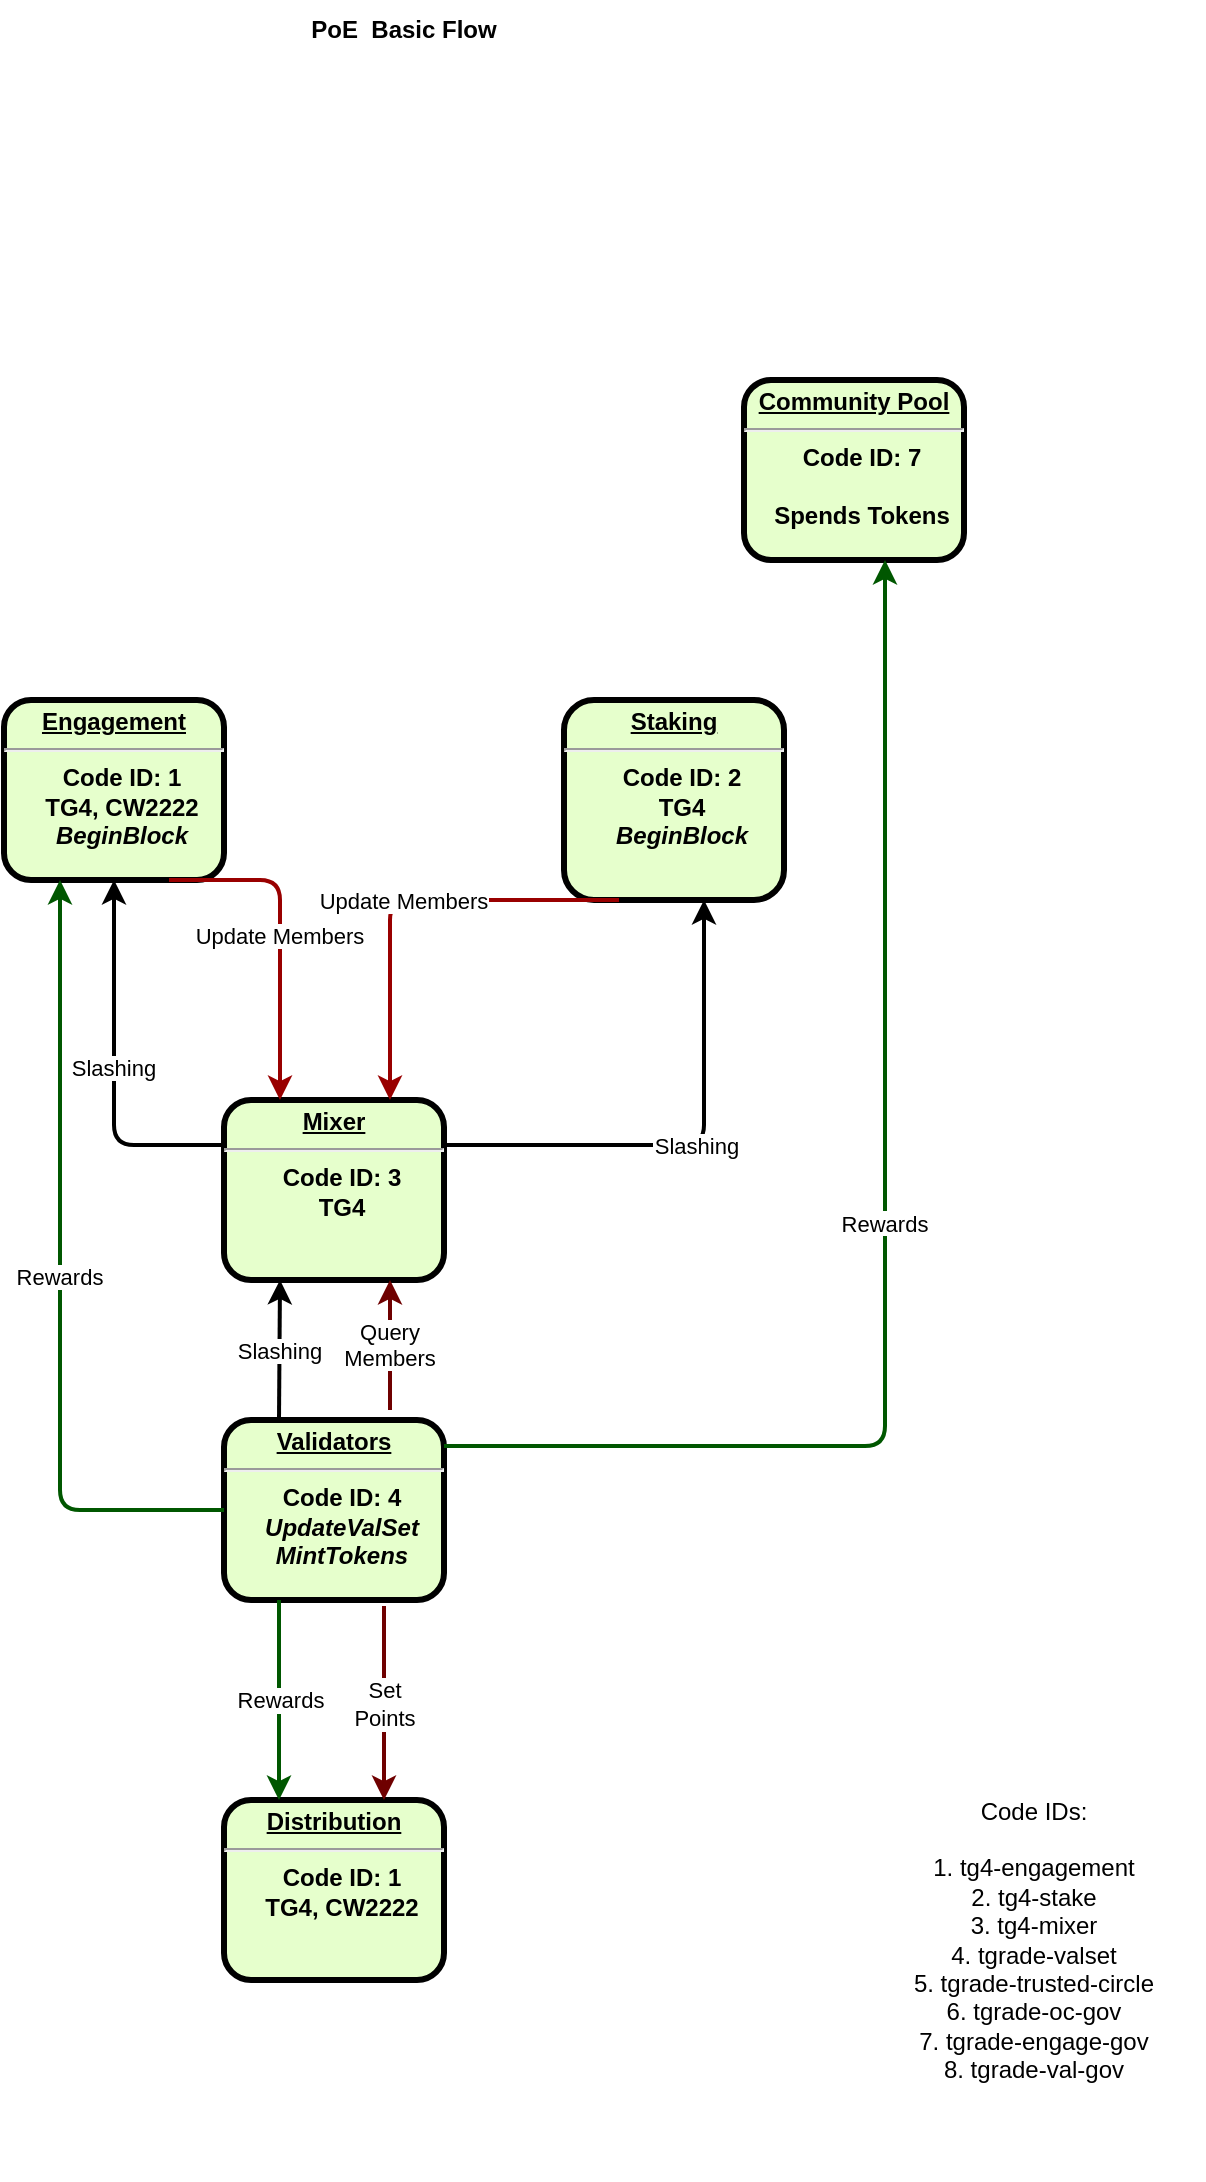 <mxfile version="15.6.0"><diagram name="Page-1" id="c7558073-3199-34d8-9f00-42111426c3f3"><mxGraphModel dx="830" dy="620" grid="1" gridSize="10" guides="1" tooltips="1" connect="1" arrows="1" fold="1" page="1" pageScale="1" pageWidth="826" pageHeight="1169" background="none" math="0" shadow="0"><root><mxCell id="0"/><mxCell id="1" parent="0"/><mxCell id="waD-YobBt6b_NTxNxGBE-97" value="&lt;p style=&quot;margin: 0px ; margin-top: 4px ; text-align: center ; text-decoration: underline&quot;&gt;&lt;strong&gt;Engagement&lt;/strong&gt;&lt;/p&gt;&lt;hr&gt;&lt;p style=&quot;margin: 0px ; margin-left: 8px&quot;&gt;Code ID: 1&lt;/p&gt;&lt;p style=&quot;margin: 0px ; margin-left: 8px&quot;&gt;TG4, CW2222&lt;/p&gt;&lt;p style=&quot;margin: 0px ; margin-left: 8px&quot;&gt;&lt;i&gt;BeginBlock&lt;/i&gt;&lt;/p&gt;" style="verticalAlign=middle;align=center;overflow=fill;fontSize=12;fontFamily=Helvetica;html=1;rounded=1;fontStyle=1;strokeWidth=3;fillColor=#E6FFCC" parent="1" vertex="1"><mxGeometry x="200.0" y="390" width="110" height="90" as="geometry"/></mxCell><mxCell id="waD-YobBt6b_NTxNxGBE-98" value="&lt;p style=&quot;margin: 0px ; margin-top: 4px ; text-align: center ; text-decoration: underline&quot;&gt;&lt;strong&gt;Staking&lt;/strong&gt;&lt;/p&gt;&lt;hr&gt;&lt;p style=&quot;margin: 0px ; margin-left: 8px&quot;&gt;Code ID: 2&lt;/p&gt;&lt;p style=&quot;margin: 0px ; margin-left: 8px&quot;&gt;TG4&lt;/p&gt;&lt;p style=&quot;margin: 0px ; margin-left: 8px&quot;&gt;&lt;i&gt;BeginBlock&lt;/i&gt;&lt;/p&gt;" style="verticalAlign=middle;align=center;overflow=fill;fontSize=12;fontFamily=Helvetica;html=1;rounded=1;fontStyle=1;strokeWidth=3;fillColor=#E6FFCC" parent="1" vertex="1"><mxGeometry x="480" y="390" width="110" height="100" as="geometry"/></mxCell><mxCell id="waD-YobBt6b_NTxNxGBE-99" value="&lt;p style=&quot;margin: 0px ; margin-top: 4px ; text-align: center ; text-decoration: underline&quot;&gt;&lt;strong&gt;Mixer&lt;/strong&gt;&lt;/p&gt;&lt;hr&gt;&lt;p style=&quot;margin: 0px ; margin-left: 8px&quot;&gt;Code ID: 3&lt;/p&gt;&lt;p style=&quot;margin: 0px ; margin-left: 8px&quot;&gt;TG4&lt;/p&gt;" style="verticalAlign=middle;align=center;overflow=fill;fontSize=12;fontFamily=Helvetica;html=1;rounded=1;fontStyle=1;strokeWidth=3;fillColor=#E6FFCC" parent="1" vertex="1"><mxGeometry x="310.0" y="590" width="110" height="90" as="geometry"/></mxCell><mxCell id="waD-YobBt6b_NTxNxGBE-104" value="Update Members" style="edgeStyle=elbowEdgeStyle;elbow=horizontal;strokeColor=#990000;strokeWidth=2;exitX=0.75;exitY=1;exitDx=0;exitDy=0;entryX=0.25;entryY=0;entryDx=0;entryDy=0;" parent="1" source="waD-YobBt6b_NTxNxGBE-97" target="waD-YobBt6b_NTxNxGBE-99" edge="1"><mxGeometry width="100" height="100" relative="1" as="geometry"><mxPoint x="318" y="300" as="sourcePoint"/><mxPoint x="427.5" y="380" as="targetPoint"/><Array as="points"><mxPoint x="338" y="530"/></Array></mxGeometry></mxCell><mxCell id="waD-YobBt6b_NTxNxGBE-105" value="Slashing" style="edgeStyle=elbowEdgeStyle;elbow=horizontal;strokeColor=default;strokeWidth=2;exitX=0;exitY=0.25;exitDx=0;exitDy=0;entryX=0.5;entryY=1;entryDx=0;entryDy=0;" parent="1" source="waD-YobBt6b_NTxNxGBE-99" target="waD-YobBt6b_NTxNxGBE-97" edge="1"><mxGeometry width="100" height="100" relative="1" as="geometry"><mxPoint x="314" y="620" as="sourcePoint"/><mxPoint x="224" y="482" as="targetPoint"/><Array as="points"><mxPoint x="255" y="550"/></Array></mxGeometry></mxCell><mxCell id="waD-YobBt6b_NTxNxGBE-106" value="Update Members" style="edgeStyle=elbowEdgeStyle;elbow=horizontal;strokeColor=#990000;strokeWidth=2;exitX=0.25;exitY=1;exitDx=0;exitDy=0;entryX=0.75;entryY=0;entryDx=0;entryDy=0;" parent="1" source="waD-YobBt6b_NTxNxGBE-98" target="waD-YobBt6b_NTxNxGBE-99" edge="1"><mxGeometry width="100" height="100" relative="1" as="geometry"><mxPoint x="292.5" y="490" as="sourcePoint"/><mxPoint x="347.5" y="600" as="targetPoint"/><Array as="points"><mxPoint x="393" y="510"/></Array></mxGeometry></mxCell><mxCell id="waD-YobBt6b_NTxNxGBE-107" value="Slashing" style="edgeStyle=elbowEdgeStyle;elbow=horizontal;strokeColor=default;strokeWidth=2;exitX=1;exitY=0.25;exitDx=0;exitDy=0;" parent="1" source="waD-YobBt6b_NTxNxGBE-99" target="waD-YobBt6b_NTxNxGBE-98" edge="1"><mxGeometry width="100" height="100" relative="1" as="geometry"><mxPoint x="320" y="622.5" as="sourcePoint"/><mxPoint x="234" y="492" as="targetPoint"/><Array as="points"><mxPoint x="550" y="550"/></Array></mxGeometry></mxCell><mxCell id="waD-YobBt6b_NTxNxGBE-108" value="&lt;p style=&quot;margin: 0px ; margin-top: 4px ; text-align: center ; text-decoration: underline&quot;&gt;&lt;strong&gt;Validators&lt;/strong&gt;&lt;/p&gt;&lt;hr&gt;&lt;p style=&quot;margin: 0px ; margin-left: 8px&quot;&gt;Code ID: 4&lt;/p&gt;&lt;p style=&quot;margin: 0px ; margin-left: 8px&quot;&gt;&lt;i&gt;UpdateValSet&lt;/i&gt;&lt;/p&gt;&lt;p style=&quot;margin: 0px ; margin-left: 8px&quot;&gt;&lt;i&gt;MintTokens&lt;/i&gt;&lt;/p&gt;" style="verticalAlign=middle;align=center;overflow=fill;fontSize=12;fontFamily=Helvetica;html=1;rounded=1;fontStyle=1;strokeWidth=3;fillColor=#E6FFCC" parent="1" vertex="1"><mxGeometry x="310.0" y="750" width="110" height="90" as="geometry"/></mxCell><mxCell id="waD-YobBt6b_NTxNxGBE-109" value="&lt;p style=&quot;margin: 0px ; margin-top: 4px ; text-align: center ; text-decoration: underline&quot;&gt;&lt;strong&gt;Distribution&lt;/strong&gt;&lt;/p&gt;&lt;hr&gt;&lt;p style=&quot;margin: 0px ; margin-left: 8px&quot;&gt;Code ID: 1&lt;/p&gt;&lt;p style=&quot;margin: 0px ; margin-left: 8px&quot;&gt;TG4, CW2222&lt;/p&gt;" style="verticalAlign=middle;align=center;overflow=fill;fontSize=12;fontFamily=Helvetica;html=1;rounded=1;fontStyle=1;strokeWidth=3;fillColor=#E6FFCC" parent="1" vertex="1"><mxGeometry x="310.0" y="940" width="110" height="90" as="geometry"/></mxCell><mxCell id="waD-YobBt6b_NTxNxGBE-110" value="Slashing" style="edgeStyle=elbowEdgeStyle;elbow=horizontal;strokeColor=default;strokeWidth=2;exitX=0.25;exitY=0;exitDx=0;exitDy=0;entryX=0.25;entryY=1;entryDx=0;entryDy=0;" parent="1" source="waD-YobBt6b_NTxNxGBE-108" target="waD-YobBt6b_NTxNxGBE-99" edge="1"><mxGeometry width="100" height="100" relative="1" as="geometry"><mxPoint x="320" y="622.5" as="sourcePoint"/><mxPoint x="234" y="492" as="targetPoint"/><Array as="points"><mxPoint x="338" y="720"/></Array></mxGeometry></mxCell><mxCell id="waD-YobBt6b_NTxNxGBE-111" value="Query&#xa;Members" style="edgeStyle=elbowEdgeStyle;elbow=horizontal;strokeColor=#6F0000;strokeWidth=2;entryX=0.75;entryY=1;entryDx=0;entryDy=0;fillColor=#a20025;" parent="1" target="waD-YobBt6b_NTxNxGBE-99" edge="1"><mxGeometry width="100" height="100" relative="1" as="geometry"><mxPoint x="393" y="745" as="sourcePoint"/><mxPoint x="347.5" y="690" as="targetPoint"/><Array as="points"><mxPoint x="393" y="720"/></Array></mxGeometry></mxCell><mxCell id="waD-YobBt6b_NTxNxGBE-118" value="Rewards" style="endArrow=classic;html=1;rounded=0;strokeColor=#005700;exitX=0.25;exitY=1;exitDx=0;exitDy=0;entryX=0.25;entryY=0;entryDx=0;entryDy=0;fillColor=#008a00;strokeWidth=2;" parent="1" source="waD-YobBt6b_NTxNxGBE-108" target="waD-YobBt6b_NTxNxGBE-109" edge="1"><mxGeometry width="50" height="50" relative="1" as="geometry"><mxPoint x="420" y="820" as="sourcePoint"/><mxPoint x="540" y="820" as="targetPoint"/></mxGeometry></mxCell><mxCell id="waD-YobBt6b_NTxNxGBE-119" value="Rewards" style="edgeStyle=elbowEdgeStyle;elbow=horizontal;strokeColor=#005700;strokeWidth=2;exitX=0;exitY=0.5;exitDx=0;exitDy=0;entryX=0.25;entryY=1;entryDx=0;entryDy=0;fillColor=#008a00;" parent="1" source="waD-YobBt6b_NTxNxGBE-108" target="waD-YobBt6b_NTxNxGBE-97" edge="1"><mxGeometry width="100" height="100" relative="1" as="geometry"><mxPoint x="320" y="622.5" as="sourcePoint"/><mxPoint x="234" y="492" as="targetPoint"/><Array as="points"><mxPoint x="228" y="640"/></Array></mxGeometry></mxCell><mxCell id="waD-YobBt6b_NTxNxGBE-122" value="&lt;b&gt;PoE &amp;nbsp;Basic Flow&lt;/b&gt;" style="text;html=1;strokeColor=none;fillColor=none;align=center;verticalAlign=middle;whiteSpace=wrap;rounded=0;" parent="1" vertex="1"><mxGeometry x="210" y="40" width="380" height="30" as="geometry"/></mxCell><mxCell id="9aTIeX1YGeqI2Y0OId19-2" value="&lt;p style=&quot;margin: 0px ; margin-top: 4px ; text-align: center ; text-decoration: underline&quot;&gt;&lt;strong&gt;Community Pool&lt;/strong&gt;&lt;/p&gt;&lt;hr&gt;&lt;p style=&quot;margin: 0px ; margin-left: 8px&quot;&gt;Code ID: 7&lt;/p&gt;&lt;p style=&quot;margin: 0px ; margin-left: 8px&quot;&gt;&lt;br&gt;&lt;/p&gt;&lt;p style=&quot;margin: 0px ; margin-left: 8px&quot;&gt;Spends Tokens&lt;/p&gt;" style="verticalAlign=middle;align=center;overflow=fill;fontSize=12;fontFamily=Helvetica;html=1;rounded=1;fontStyle=1;strokeWidth=3;fillColor=#E6FFCC" parent="1" vertex="1"><mxGeometry x="570.0" y="230" width="110" height="90" as="geometry"/></mxCell><mxCell id="9aTIeX1YGeqI2Y0OId19-3" value="Code IDs:&lt;br&gt;&lt;br&gt;1. tg4-engagement&lt;br&gt;2. tg4-stake&lt;br&gt;3. tg4-mixer&lt;br&gt;4. tgrade-valset&lt;br&gt;5. tgrade-trusted-circle&lt;br&gt;6. tgrade-oc-gov&lt;br&gt;7. tgrade-engage-gov&lt;br&gt;8. tgrade-val-gov" style="text;html=1;strokeColor=none;fillColor=none;align=center;verticalAlign=middle;whiteSpace=wrap;rounded=0;" parent="1" vertex="1"><mxGeometry x="630" y="890" width="170" height="240" as="geometry"/></mxCell><mxCell id="9aTIeX1YGeqI2Y0OId19-9" value="Rewards" style="edgeStyle=elbowEdgeStyle;elbow=horizontal;strokeColor=#005700;strokeWidth=2;exitX=1;exitY=0.144;exitDx=0;exitDy=0;fillColor=#008a00;exitPerimeter=0;" parent="1" source="waD-YobBt6b_NTxNxGBE-108" edge="1"><mxGeometry width="100" height="100" relative="1" as="geometry"><mxPoint x="722.5" y="705" as="sourcePoint"/><mxPoint x="641" y="320" as="targetPoint"/><Array as="points"><mxPoint x="640.5" y="550"/></Array></mxGeometry></mxCell><mxCell id="9aTIeX1YGeqI2Y0OId19-12" value="Set&lt;br&gt;Points" style="endArrow=classic;html=1;rounded=0;strokeColor=#6F0000;fillColor=#a20025;strokeWidth=2;" parent="1" edge="1"><mxGeometry width="50" height="50" relative="1" as="geometry"><mxPoint x="390" y="843" as="sourcePoint"/><mxPoint x="390" y="940" as="targetPoint"/></mxGeometry></mxCell></root></mxGraphModel></diagram></mxfile>